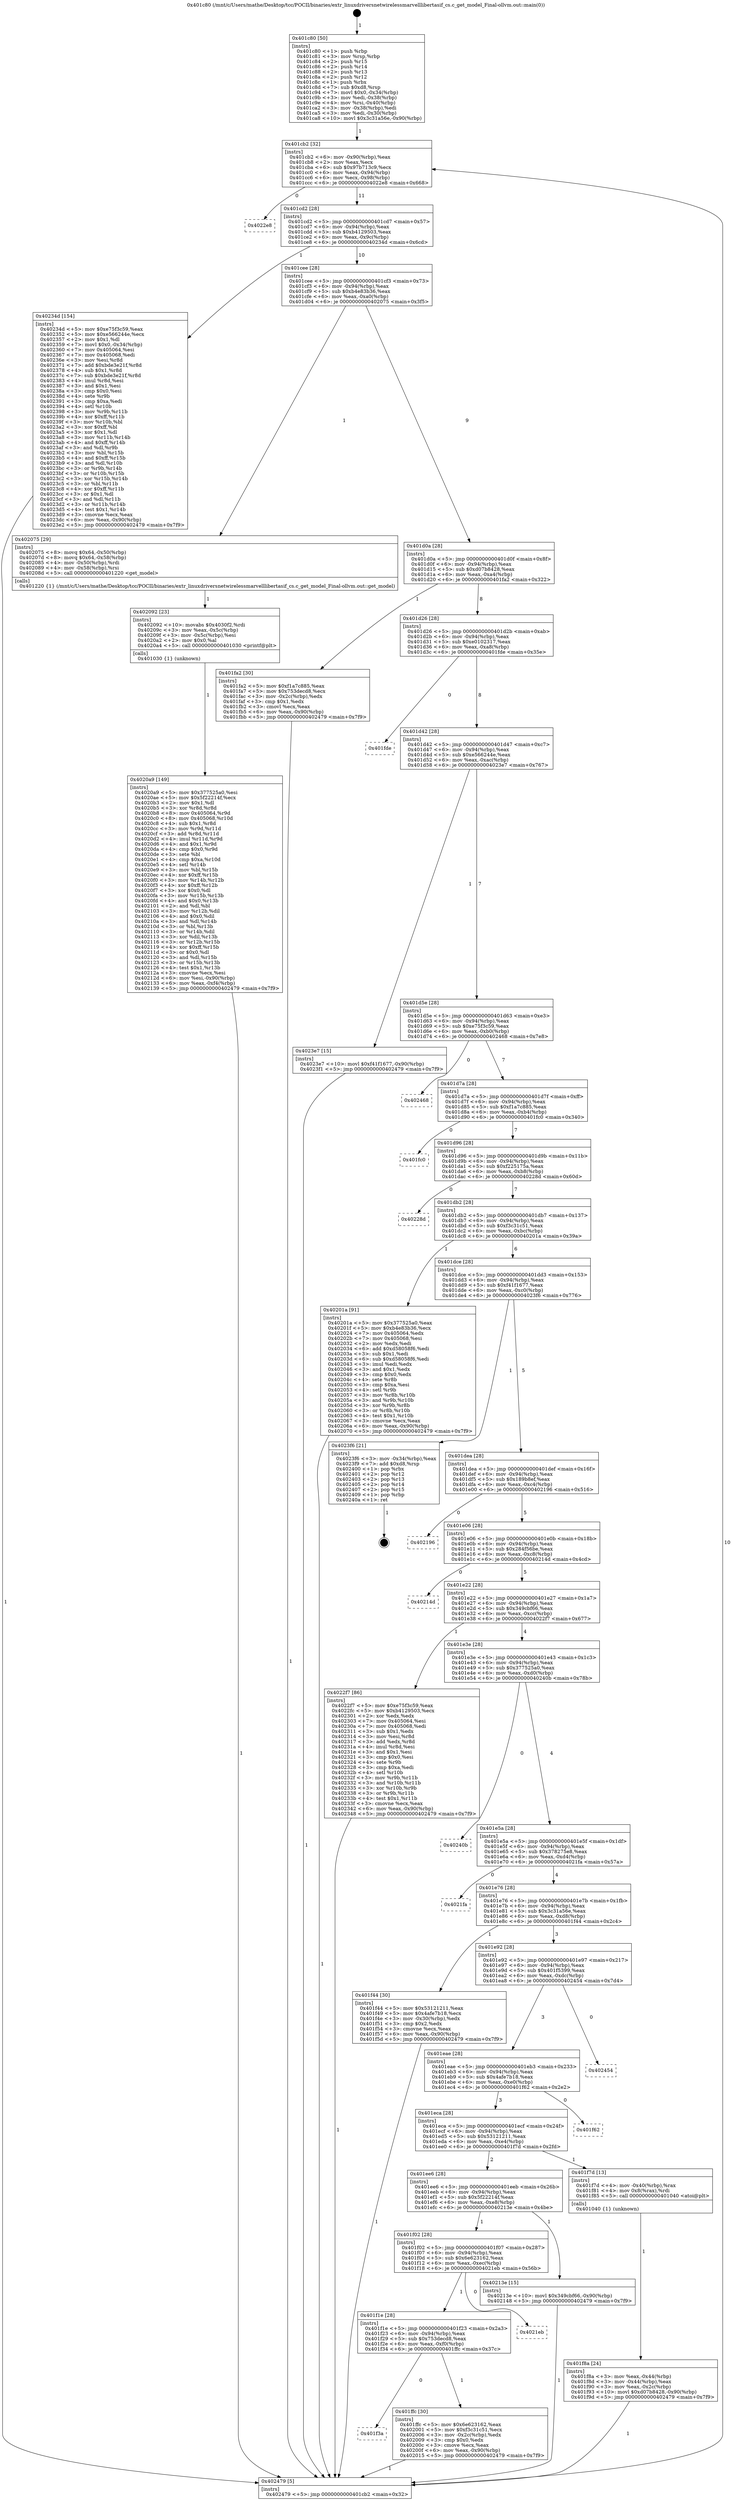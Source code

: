 digraph "0x401c80" {
  label = "0x401c80 (/mnt/c/Users/mathe/Desktop/tcc/POCII/binaries/extr_linuxdriversnetwirelessmarvelllibertasif_cs.c_get_model_Final-ollvm.out::main(0))"
  labelloc = "t"
  node[shape=record]

  Entry [label="",width=0.3,height=0.3,shape=circle,fillcolor=black,style=filled]
  "0x401cb2" [label="{
     0x401cb2 [32]\l
     | [instrs]\l
     &nbsp;&nbsp;0x401cb2 \<+6\>: mov -0x90(%rbp),%eax\l
     &nbsp;&nbsp;0x401cb8 \<+2\>: mov %eax,%ecx\l
     &nbsp;&nbsp;0x401cba \<+6\>: sub $0x97b713c9,%ecx\l
     &nbsp;&nbsp;0x401cc0 \<+6\>: mov %eax,-0x94(%rbp)\l
     &nbsp;&nbsp;0x401cc6 \<+6\>: mov %ecx,-0x98(%rbp)\l
     &nbsp;&nbsp;0x401ccc \<+6\>: je 00000000004022e8 \<main+0x668\>\l
  }"]
  "0x4022e8" [label="{
     0x4022e8\l
  }", style=dashed]
  "0x401cd2" [label="{
     0x401cd2 [28]\l
     | [instrs]\l
     &nbsp;&nbsp;0x401cd2 \<+5\>: jmp 0000000000401cd7 \<main+0x57\>\l
     &nbsp;&nbsp;0x401cd7 \<+6\>: mov -0x94(%rbp),%eax\l
     &nbsp;&nbsp;0x401cdd \<+5\>: sub $0xb4129503,%eax\l
     &nbsp;&nbsp;0x401ce2 \<+6\>: mov %eax,-0x9c(%rbp)\l
     &nbsp;&nbsp;0x401ce8 \<+6\>: je 000000000040234d \<main+0x6cd\>\l
  }"]
  Exit [label="",width=0.3,height=0.3,shape=circle,fillcolor=black,style=filled,peripheries=2]
  "0x40234d" [label="{
     0x40234d [154]\l
     | [instrs]\l
     &nbsp;&nbsp;0x40234d \<+5\>: mov $0xe75f3c59,%eax\l
     &nbsp;&nbsp;0x402352 \<+5\>: mov $0xe566244e,%ecx\l
     &nbsp;&nbsp;0x402357 \<+2\>: mov $0x1,%dl\l
     &nbsp;&nbsp;0x402359 \<+7\>: movl $0x0,-0x34(%rbp)\l
     &nbsp;&nbsp;0x402360 \<+7\>: mov 0x405064,%esi\l
     &nbsp;&nbsp;0x402367 \<+7\>: mov 0x405068,%edi\l
     &nbsp;&nbsp;0x40236e \<+3\>: mov %esi,%r8d\l
     &nbsp;&nbsp;0x402371 \<+7\>: add $0xbde3e21f,%r8d\l
     &nbsp;&nbsp;0x402378 \<+4\>: sub $0x1,%r8d\l
     &nbsp;&nbsp;0x40237c \<+7\>: sub $0xbde3e21f,%r8d\l
     &nbsp;&nbsp;0x402383 \<+4\>: imul %r8d,%esi\l
     &nbsp;&nbsp;0x402387 \<+3\>: and $0x1,%esi\l
     &nbsp;&nbsp;0x40238a \<+3\>: cmp $0x0,%esi\l
     &nbsp;&nbsp;0x40238d \<+4\>: sete %r9b\l
     &nbsp;&nbsp;0x402391 \<+3\>: cmp $0xa,%edi\l
     &nbsp;&nbsp;0x402394 \<+4\>: setl %r10b\l
     &nbsp;&nbsp;0x402398 \<+3\>: mov %r9b,%r11b\l
     &nbsp;&nbsp;0x40239b \<+4\>: xor $0xff,%r11b\l
     &nbsp;&nbsp;0x40239f \<+3\>: mov %r10b,%bl\l
     &nbsp;&nbsp;0x4023a2 \<+3\>: xor $0xff,%bl\l
     &nbsp;&nbsp;0x4023a5 \<+3\>: xor $0x1,%dl\l
     &nbsp;&nbsp;0x4023a8 \<+3\>: mov %r11b,%r14b\l
     &nbsp;&nbsp;0x4023ab \<+4\>: and $0xff,%r14b\l
     &nbsp;&nbsp;0x4023af \<+3\>: and %dl,%r9b\l
     &nbsp;&nbsp;0x4023b2 \<+3\>: mov %bl,%r15b\l
     &nbsp;&nbsp;0x4023b5 \<+4\>: and $0xff,%r15b\l
     &nbsp;&nbsp;0x4023b9 \<+3\>: and %dl,%r10b\l
     &nbsp;&nbsp;0x4023bc \<+3\>: or %r9b,%r14b\l
     &nbsp;&nbsp;0x4023bf \<+3\>: or %r10b,%r15b\l
     &nbsp;&nbsp;0x4023c2 \<+3\>: xor %r15b,%r14b\l
     &nbsp;&nbsp;0x4023c5 \<+3\>: or %bl,%r11b\l
     &nbsp;&nbsp;0x4023c8 \<+4\>: xor $0xff,%r11b\l
     &nbsp;&nbsp;0x4023cc \<+3\>: or $0x1,%dl\l
     &nbsp;&nbsp;0x4023cf \<+3\>: and %dl,%r11b\l
     &nbsp;&nbsp;0x4023d2 \<+3\>: or %r11b,%r14b\l
     &nbsp;&nbsp;0x4023d5 \<+4\>: test $0x1,%r14b\l
     &nbsp;&nbsp;0x4023d9 \<+3\>: cmovne %ecx,%eax\l
     &nbsp;&nbsp;0x4023dc \<+6\>: mov %eax,-0x90(%rbp)\l
     &nbsp;&nbsp;0x4023e2 \<+5\>: jmp 0000000000402479 \<main+0x7f9\>\l
  }"]
  "0x401cee" [label="{
     0x401cee [28]\l
     | [instrs]\l
     &nbsp;&nbsp;0x401cee \<+5\>: jmp 0000000000401cf3 \<main+0x73\>\l
     &nbsp;&nbsp;0x401cf3 \<+6\>: mov -0x94(%rbp),%eax\l
     &nbsp;&nbsp;0x401cf9 \<+5\>: sub $0xb4e83b36,%eax\l
     &nbsp;&nbsp;0x401cfe \<+6\>: mov %eax,-0xa0(%rbp)\l
     &nbsp;&nbsp;0x401d04 \<+6\>: je 0000000000402075 \<main+0x3f5\>\l
  }"]
  "0x4020a9" [label="{
     0x4020a9 [149]\l
     | [instrs]\l
     &nbsp;&nbsp;0x4020a9 \<+5\>: mov $0x377525a0,%esi\l
     &nbsp;&nbsp;0x4020ae \<+5\>: mov $0x5f22214f,%ecx\l
     &nbsp;&nbsp;0x4020b3 \<+2\>: mov $0x1,%dl\l
     &nbsp;&nbsp;0x4020b5 \<+3\>: xor %r8d,%r8d\l
     &nbsp;&nbsp;0x4020b8 \<+8\>: mov 0x405064,%r9d\l
     &nbsp;&nbsp;0x4020c0 \<+8\>: mov 0x405068,%r10d\l
     &nbsp;&nbsp;0x4020c8 \<+4\>: sub $0x1,%r8d\l
     &nbsp;&nbsp;0x4020cc \<+3\>: mov %r9d,%r11d\l
     &nbsp;&nbsp;0x4020cf \<+3\>: add %r8d,%r11d\l
     &nbsp;&nbsp;0x4020d2 \<+4\>: imul %r11d,%r9d\l
     &nbsp;&nbsp;0x4020d6 \<+4\>: and $0x1,%r9d\l
     &nbsp;&nbsp;0x4020da \<+4\>: cmp $0x0,%r9d\l
     &nbsp;&nbsp;0x4020de \<+3\>: sete %bl\l
     &nbsp;&nbsp;0x4020e1 \<+4\>: cmp $0xa,%r10d\l
     &nbsp;&nbsp;0x4020e5 \<+4\>: setl %r14b\l
     &nbsp;&nbsp;0x4020e9 \<+3\>: mov %bl,%r15b\l
     &nbsp;&nbsp;0x4020ec \<+4\>: xor $0xff,%r15b\l
     &nbsp;&nbsp;0x4020f0 \<+3\>: mov %r14b,%r12b\l
     &nbsp;&nbsp;0x4020f3 \<+4\>: xor $0xff,%r12b\l
     &nbsp;&nbsp;0x4020f7 \<+3\>: xor $0x0,%dl\l
     &nbsp;&nbsp;0x4020fa \<+3\>: mov %r15b,%r13b\l
     &nbsp;&nbsp;0x4020fd \<+4\>: and $0x0,%r13b\l
     &nbsp;&nbsp;0x402101 \<+2\>: and %dl,%bl\l
     &nbsp;&nbsp;0x402103 \<+3\>: mov %r12b,%dil\l
     &nbsp;&nbsp;0x402106 \<+4\>: and $0x0,%dil\l
     &nbsp;&nbsp;0x40210a \<+3\>: and %dl,%r14b\l
     &nbsp;&nbsp;0x40210d \<+3\>: or %bl,%r13b\l
     &nbsp;&nbsp;0x402110 \<+3\>: or %r14b,%dil\l
     &nbsp;&nbsp;0x402113 \<+3\>: xor %dil,%r13b\l
     &nbsp;&nbsp;0x402116 \<+3\>: or %r12b,%r15b\l
     &nbsp;&nbsp;0x402119 \<+4\>: xor $0xff,%r15b\l
     &nbsp;&nbsp;0x40211d \<+3\>: or $0x0,%dl\l
     &nbsp;&nbsp;0x402120 \<+3\>: and %dl,%r15b\l
     &nbsp;&nbsp;0x402123 \<+3\>: or %r15b,%r13b\l
     &nbsp;&nbsp;0x402126 \<+4\>: test $0x1,%r13b\l
     &nbsp;&nbsp;0x40212a \<+3\>: cmovne %ecx,%esi\l
     &nbsp;&nbsp;0x40212d \<+6\>: mov %esi,-0x90(%rbp)\l
     &nbsp;&nbsp;0x402133 \<+6\>: mov %eax,-0xf4(%rbp)\l
     &nbsp;&nbsp;0x402139 \<+5\>: jmp 0000000000402479 \<main+0x7f9\>\l
  }"]
  "0x402075" [label="{
     0x402075 [29]\l
     | [instrs]\l
     &nbsp;&nbsp;0x402075 \<+8\>: movq $0x64,-0x50(%rbp)\l
     &nbsp;&nbsp;0x40207d \<+8\>: movq $0x64,-0x58(%rbp)\l
     &nbsp;&nbsp;0x402085 \<+4\>: mov -0x50(%rbp),%rdi\l
     &nbsp;&nbsp;0x402089 \<+4\>: mov -0x58(%rbp),%rsi\l
     &nbsp;&nbsp;0x40208d \<+5\>: call 0000000000401220 \<get_model\>\l
     | [calls]\l
     &nbsp;&nbsp;0x401220 \{1\} (/mnt/c/Users/mathe/Desktop/tcc/POCII/binaries/extr_linuxdriversnetwirelessmarvelllibertasif_cs.c_get_model_Final-ollvm.out::get_model)\l
  }"]
  "0x401d0a" [label="{
     0x401d0a [28]\l
     | [instrs]\l
     &nbsp;&nbsp;0x401d0a \<+5\>: jmp 0000000000401d0f \<main+0x8f\>\l
     &nbsp;&nbsp;0x401d0f \<+6\>: mov -0x94(%rbp),%eax\l
     &nbsp;&nbsp;0x401d15 \<+5\>: sub $0xd07b8428,%eax\l
     &nbsp;&nbsp;0x401d1a \<+6\>: mov %eax,-0xa4(%rbp)\l
     &nbsp;&nbsp;0x401d20 \<+6\>: je 0000000000401fa2 \<main+0x322\>\l
  }"]
  "0x402092" [label="{
     0x402092 [23]\l
     | [instrs]\l
     &nbsp;&nbsp;0x402092 \<+10\>: movabs $0x4030f2,%rdi\l
     &nbsp;&nbsp;0x40209c \<+3\>: mov %eax,-0x5c(%rbp)\l
     &nbsp;&nbsp;0x40209f \<+3\>: mov -0x5c(%rbp),%esi\l
     &nbsp;&nbsp;0x4020a2 \<+2\>: mov $0x0,%al\l
     &nbsp;&nbsp;0x4020a4 \<+5\>: call 0000000000401030 \<printf@plt\>\l
     | [calls]\l
     &nbsp;&nbsp;0x401030 \{1\} (unknown)\l
  }"]
  "0x401fa2" [label="{
     0x401fa2 [30]\l
     | [instrs]\l
     &nbsp;&nbsp;0x401fa2 \<+5\>: mov $0xf1a7c885,%eax\l
     &nbsp;&nbsp;0x401fa7 \<+5\>: mov $0x753decd8,%ecx\l
     &nbsp;&nbsp;0x401fac \<+3\>: mov -0x2c(%rbp),%edx\l
     &nbsp;&nbsp;0x401faf \<+3\>: cmp $0x1,%edx\l
     &nbsp;&nbsp;0x401fb2 \<+3\>: cmovl %ecx,%eax\l
     &nbsp;&nbsp;0x401fb5 \<+6\>: mov %eax,-0x90(%rbp)\l
     &nbsp;&nbsp;0x401fbb \<+5\>: jmp 0000000000402479 \<main+0x7f9\>\l
  }"]
  "0x401d26" [label="{
     0x401d26 [28]\l
     | [instrs]\l
     &nbsp;&nbsp;0x401d26 \<+5\>: jmp 0000000000401d2b \<main+0xab\>\l
     &nbsp;&nbsp;0x401d2b \<+6\>: mov -0x94(%rbp),%eax\l
     &nbsp;&nbsp;0x401d31 \<+5\>: sub $0xe0102317,%eax\l
     &nbsp;&nbsp;0x401d36 \<+6\>: mov %eax,-0xa8(%rbp)\l
     &nbsp;&nbsp;0x401d3c \<+6\>: je 0000000000401fde \<main+0x35e\>\l
  }"]
  "0x401f3a" [label="{
     0x401f3a\l
  }", style=dashed]
  "0x401fde" [label="{
     0x401fde\l
  }", style=dashed]
  "0x401d42" [label="{
     0x401d42 [28]\l
     | [instrs]\l
     &nbsp;&nbsp;0x401d42 \<+5\>: jmp 0000000000401d47 \<main+0xc7\>\l
     &nbsp;&nbsp;0x401d47 \<+6\>: mov -0x94(%rbp),%eax\l
     &nbsp;&nbsp;0x401d4d \<+5\>: sub $0xe566244e,%eax\l
     &nbsp;&nbsp;0x401d52 \<+6\>: mov %eax,-0xac(%rbp)\l
     &nbsp;&nbsp;0x401d58 \<+6\>: je 00000000004023e7 \<main+0x767\>\l
  }"]
  "0x401ffc" [label="{
     0x401ffc [30]\l
     | [instrs]\l
     &nbsp;&nbsp;0x401ffc \<+5\>: mov $0x6e623162,%eax\l
     &nbsp;&nbsp;0x402001 \<+5\>: mov $0xf3c31c51,%ecx\l
     &nbsp;&nbsp;0x402006 \<+3\>: mov -0x2c(%rbp),%edx\l
     &nbsp;&nbsp;0x402009 \<+3\>: cmp $0x0,%edx\l
     &nbsp;&nbsp;0x40200c \<+3\>: cmove %ecx,%eax\l
     &nbsp;&nbsp;0x40200f \<+6\>: mov %eax,-0x90(%rbp)\l
     &nbsp;&nbsp;0x402015 \<+5\>: jmp 0000000000402479 \<main+0x7f9\>\l
  }"]
  "0x4023e7" [label="{
     0x4023e7 [15]\l
     | [instrs]\l
     &nbsp;&nbsp;0x4023e7 \<+10\>: movl $0xf41f1677,-0x90(%rbp)\l
     &nbsp;&nbsp;0x4023f1 \<+5\>: jmp 0000000000402479 \<main+0x7f9\>\l
  }"]
  "0x401d5e" [label="{
     0x401d5e [28]\l
     | [instrs]\l
     &nbsp;&nbsp;0x401d5e \<+5\>: jmp 0000000000401d63 \<main+0xe3\>\l
     &nbsp;&nbsp;0x401d63 \<+6\>: mov -0x94(%rbp),%eax\l
     &nbsp;&nbsp;0x401d69 \<+5\>: sub $0xe75f3c59,%eax\l
     &nbsp;&nbsp;0x401d6e \<+6\>: mov %eax,-0xb0(%rbp)\l
     &nbsp;&nbsp;0x401d74 \<+6\>: je 0000000000402468 \<main+0x7e8\>\l
  }"]
  "0x401f1e" [label="{
     0x401f1e [28]\l
     | [instrs]\l
     &nbsp;&nbsp;0x401f1e \<+5\>: jmp 0000000000401f23 \<main+0x2a3\>\l
     &nbsp;&nbsp;0x401f23 \<+6\>: mov -0x94(%rbp),%eax\l
     &nbsp;&nbsp;0x401f29 \<+5\>: sub $0x753decd8,%eax\l
     &nbsp;&nbsp;0x401f2e \<+6\>: mov %eax,-0xf0(%rbp)\l
     &nbsp;&nbsp;0x401f34 \<+6\>: je 0000000000401ffc \<main+0x37c\>\l
  }"]
  "0x402468" [label="{
     0x402468\l
  }", style=dashed]
  "0x401d7a" [label="{
     0x401d7a [28]\l
     | [instrs]\l
     &nbsp;&nbsp;0x401d7a \<+5\>: jmp 0000000000401d7f \<main+0xff\>\l
     &nbsp;&nbsp;0x401d7f \<+6\>: mov -0x94(%rbp),%eax\l
     &nbsp;&nbsp;0x401d85 \<+5\>: sub $0xf1a7c885,%eax\l
     &nbsp;&nbsp;0x401d8a \<+6\>: mov %eax,-0xb4(%rbp)\l
     &nbsp;&nbsp;0x401d90 \<+6\>: je 0000000000401fc0 \<main+0x340\>\l
  }"]
  "0x4021eb" [label="{
     0x4021eb\l
  }", style=dashed]
  "0x401fc0" [label="{
     0x401fc0\l
  }", style=dashed]
  "0x401d96" [label="{
     0x401d96 [28]\l
     | [instrs]\l
     &nbsp;&nbsp;0x401d96 \<+5\>: jmp 0000000000401d9b \<main+0x11b\>\l
     &nbsp;&nbsp;0x401d9b \<+6\>: mov -0x94(%rbp),%eax\l
     &nbsp;&nbsp;0x401da1 \<+5\>: sub $0xf225175a,%eax\l
     &nbsp;&nbsp;0x401da6 \<+6\>: mov %eax,-0xb8(%rbp)\l
     &nbsp;&nbsp;0x401dac \<+6\>: je 000000000040228d \<main+0x60d\>\l
  }"]
  "0x401f02" [label="{
     0x401f02 [28]\l
     | [instrs]\l
     &nbsp;&nbsp;0x401f02 \<+5\>: jmp 0000000000401f07 \<main+0x287\>\l
     &nbsp;&nbsp;0x401f07 \<+6\>: mov -0x94(%rbp),%eax\l
     &nbsp;&nbsp;0x401f0d \<+5\>: sub $0x6e623162,%eax\l
     &nbsp;&nbsp;0x401f12 \<+6\>: mov %eax,-0xec(%rbp)\l
     &nbsp;&nbsp;0x401f18 \<+6\>: je 00000000004021eb \<main+0x56b\>\l
  }"]
  "0x40228d" [label="{
     0x40228d\l
  }", style=dashed]
  "0x401db2" [label="{
     0x401db2 [28]\l
     | [instrs]\l
     &nbsp;&nbsp;0x401db2 \<+5\>: jmp 0000000000401db7 \<main+0x137\>\l
     &nbsp;&nbsp;0x401db7 \<+6\>: mov -0x94(%rbp),%eax\l
     &nbsp;&nbsp;0x401dbd \<+5\>: sub $0xf3c31c51,%eax\l
     &nbsp;&nbsp;0x401dc2 \<+6\>: mov %eax,-0xbc(%rbp)\l
     &nbsp;&nbsp;0x401dc8 \<+6\>: je 000000000040201a \<main+0x39a\>\l
  }"]
  "0x40213e" [label="{
     0x40213e [15]\l
     | [instrs]\l
     &nbsp;&nbsp;0x40213e \<+10\>: movl $0x349cbf66,-0x90(%rbp)\l
     &nbsp;&nbsp;0x402148 \<+5\>: jmp 0000000000402479 \<main+0x7f9\>\l
  }"]
  "0x40201a" [label="{
     0x40201a [91]\l
     | [instrs]\l
     &nbsp;&nbsp;0x40201a \<+5\>: mov $0x377525a0,%eax\l
     &nbsp;&nbsp;0x40201f \<+5\>: mov $0xb4e83b36,%ecx\l
     &nbsp;&nbsp;0x402024 \<+7\>: mov 0x405064,%edx\l
     &nbsp;&nbsp;0x40202b \<+7\>: mov 0x405068,%esi\l
     &nbsp;&nbsp;0x402032 \<+2\>: mov %edx,%edi\l
     &nbsp;&nbsp;0x402034 \<+6\>: add $0xd58058f6,%edi\l
     &nbsp;&nbsp;0x40203a \<+3\>: sub $0x1,%edi\l
     &nbsp;&nbsp;0x40203d \<+6\>: sub $0xd58058f6,%edi\l
     &nbsp;&nbsp;0x402043 \<+3\>: imul %edi,%edx\l
     &nbsp;&nbsp;0x402046 \<+3\>: and $0x1,%edx\l
     &nbsp;&nbsp;0x402049 \<+3\>: cmp $0x0,%edx\l
     &nbsp;&nbsp;0x40204c \<+4\>: sete %r8b\l
     &nbsp;&nbsp;0x402050 \<+3\>: cmp $0xa,%esi\l
     &nbsp;&nbsp;0x402053 \<+4\>: setl %r9b\l
     &nbsp;&nbsp;0x402057 \<+3\>: mov %r8b,%r10b\l
     &nbsp;&nbsp;0x40205a \<+3\>: and %r9b,%r10b\l
     &nbsp;&nbsp;0x40205d \<+3\>: xor %r9b,%r8b\l
     &nbsp;&nbsp;0x402060 \<+3\>: or %r8b,%r10b\l
     &nbsp;&nbsp;0x402063 \<+4\>: test $0x1,%r10b\l
     &nbsp;&nbsp;0x402067 \<+3\>: cmovne %ecx,%eax\l
     &nbsp;&nbsp;0x40206a \<+6\>: mov %eax,-0x90(%rbp)\l
     &nbsp;&nbsp;0x402070 \<+5\>: jmp 0000000000402479 \<main+0x7f9\>\l
  }"]
  "0x401dce" [label="{
     0x401dce [28]\l
     | [instrs]\l
     &nbsp;&nbsp;0x401dce \<+5\>: jmp 0000000000401dd3 \<main+0x153\>\l
     &nbsp;&nbsp;0x401dd3 \<+6\>: mov -0x94(%rbp),%eax\l
     &nbsp;&nbsp;0x401dd9 \<+5\>: sub $0xf41f1677,%eax\l
     &nbsp;&nbsp;0x401dde \<+6\>: mov %eax,-0xc0(%rbp)\l
     &nbsp;&nbsp;0x401de4 \<+6\>: je 00000000004023f6 \<main+0x776\>\l
  }"]
  "0x401f8a" [label="{
     0x401f8a [24]\l
     | [instrs]\l
     &nbsp;&nbsp;0x401f8a \<+3\>: mov %eax,-0x44(%rbp)\l
     &nbsp;&nbsp;0x401f8d \<+3\>: mov -0x44(%rbp),%eax\l
     &nbsp;&nbsp;0x401f90 \<+3\>: mov %eax,-0x2c(%rbp)\l
     &nbsp;&nbsp;0x401f93 \<+10\>: movl $0xd07b8428,-0x90(%rbp)\l
     &nbsp;&nbsp;0x401f9d \<+5\>: jmp 0000000000402479 \<main+0x7f9\>\l
  }"]
  "0x4023f6" [label="{
     0x4023f6 [21]\l
     | [instrs]\l
     &nbsp;&nbsp;0x4023f6 \<+3\>: mov -0x34(%rbp),%eax\l
     &nbsp;&nbsp;0x4023f9 \<+7\>: add $0xd8,%rsp\l
     &nbsp;&nbsp;0x402400 \<+1\>: pop %rbx\l
     &nbsp;&nbsp;0x402401 \<+2\>: pop %r12\l
     &nbsp;&nbsp;0x402403 \<+2\>: pop %r13\l
     &nbsp;&nbsp;0x402405 \<+2\>: pop %r14\l
     &nbsp;&nbsp;0x402407 \<+2\>: pop %r15\l
     &nbsp;&nbsp;0x402409 \<+1\>: pop %rbp\l
     &nbsp;&nbsp;0x40240a \<+1\>: ret\l
  }"]
  "0x401dea" [label="{
     0x401dea [28]\l
     | [instrs]\l
     &nbsp;&nbsp;0x401dea \<+5\>: jmp 0000000000401def \<main+0x16f\>\l
     &nbsp;&nbsp;0x401def \<+6\>: mov -0x94(%rbp),%eax\l
     &nbsp;&nbsp;0x401df5 \<+5\>: sub $0x189b8ef,%eax\l
     &nbsp;&nbsp;0x401dfa \<+6\>: mov %eax,-0xc4(%rbp)\l
     &nbsp;&nbsp;0x401e00 \<+6\>: je 0000000000402196 \<main+0x516\>\l
  }"]
  "0x401ee6" [label="{
     0x401ee6 [28]\l
     | [instrs]\l
     &nbsp;&nbsp;0x401ee6 \<+5\>: jmp 0000000000401eeb \<main+0x26b\>\l
     &nbsp;&nbsp;0x401eeb \<+6\>: mov -0x94(%rbp),%eax\l
     &nbsp;&nbsp;0x401ef1 \<+5\>: sub $0x5f22214f,%eax\l
     &nbsp;&nbsp;0x401ef6 \<+6\>: mov %eax,-0xe8(%rbp)\l
     &nbsp;&nbsp;0x401efc \<+6\>: je 000000000040213e \<main+0x4be\>\l
  }"]
  "0x402196" [label="{
     0x402196\l
  }", style=dashed]
  "0x401e06" [label="{
     0x401e06 [28]\l
     | [instrs]\l
     &nbsp;&nbsp;0x401e06 \<+5\>: jmp 0000000000401e0b \<main+0x18b\>\l
     &nbsp;&nbsp;0x401e0b \<+6\>: mov -0x94(%rbp),%eax\l
     &nbsp;&nbsp;0x401e11 \<+5\>: sub $0x284f56be,%eax\l
     &nbsp;&nbsp;0x401e16 \<+6\>: mov %eax,-0xc8(%rbp)\l
     &nbsp;&nbsp;0x401e1c \<+6\>: je 000000000040214d \<main+0x4cd\>\l
  }"]
  "0x401f7d" [label="{
     0x401f7d [13]\l
     | [instrs]\l
     &nbsp;&nbsp;0x401f7d \<+4\>: mov -0x40(%rbp),%rax\l
     &nbsp;&nbsp;0x401f81 \<+4\>: mov 0x8(%rax),%rdi\l
     &nbsp;&nbsp;0x401f85 \<+5\>: call 0000000000401040 \<atoi@plt\>\l
     | [calls]\l
     &nbsp;&nbsp;0x401040 \{1\} (unknown)\l
  }"]
  "0x40214d" [label="{
     0x40214d\l
  }", style=dashed]
  "0x401e22" [label="{
     0x401e22 [28]\l
     | [instrs]\l
     &nbsp;&nbsp;0x401e22 \<+5\>: jmp 0000000000401e27 \<main+0x1a7\>\l
     &nbsp;&nbsp;0x401e27 \<+6\>: mov -0x94(%rbp),%eax\l
     &nbsp;&nbsp;0x401e2d \<+5\>: sub $0x349cbf66,%eax\l
     &nbsp;&nbsp;0x401e32 \<+6\>: mov %eax,-0xcc(%rbp)\l
     &nbsp;&nbsp;0x401e38 \<+6\>: je 00000000004022f7 \<main+0x677\>\l
  }"]
  "0x401eca" [label="{
     0x401eca [28]\l
     | [instrs]\l
     &nbsp;&nbsp;0x401eca \<+5\>: jmp 0000000000401ecf \<main+0x24f\>\l
     &nbsp;&nbsp;0x401ecf \<+6\>: mov -0x94(%rbp),%eax\l
     &nbsp;&nbsp;0x401ed5 \<+5\>: sub $0x53121211,%eax\l
     &nbsp;&nbsp;0x401eda \<+6\>: mov %eax,-0xe4(%rbp)\l
     &nbsp;&nbsp;0x401ee0 \<+6\>: je 0000000000401f7d \<main+0x2fd\>\l
  }"]
  "0x4022f7" [label="{
     0x4022f7 [86]\l
     | [instrs]\l
     &nbsp;&nbsp;0x4022f7 \<+5\>: mov $0xe75f3c59,%eax\l
     &nbsp;&nbsp;0x4022fc \<+5\>: mov $0xb4129503,%ecx\l
     &nbsp;&nbsp;0x402301 \<+2\>: xor %edx,%edx\l
     &nbsp;&nbsp;0x402303 \<+7\>: mov 0x405064,%esi\l
     &nbsp;&nbsp;0x40230a \<+7\>: mov 0x405068,%edi\l
     &nbsp;&nbsp;0x402311 \<+3\>: sub $0x1,%edx\l
     &nbsp;&nbsp;0x402314 \<+3\>: mov %esi,%r8d\l
     &nbsp;&nbsp;0x402317 \<+3\>: add %edx,%r8d\l
     &nbsp;&nbsp;0x40231a \<+4\>: imul %r8d,%esi\l
     &nbsp;&nbsp;0x40231e \<+3\>: and $0x1,%esi\l
     &nbsp;&nbsp;0x402321 \<+3\>: cmp $0x0,%esi\l
     &nbsp;&nbsp;0x402324 \<+4\>: sete %r9b\l
     &nbsp;&nbsp;0x402328 \<+3\>: cmp $0xa,%edi\l
     &nbsp;&nbsp;0x40232b \<+4\>: setl %r10b\l
     &nbsp;&nbsp;0x40232f \<+3\>: mov %r9b,%r11b\l
     &nbsp;&nbsp;0x402332 \<+3\>: and %r10b,%r11b\l
     &nbsp;&nbsp;0x402335 \<+3\>: xor %r10b,%r9b\l
     &nbsp;&nbsp;0x402338 \<+3\>: or %r9b,%r11b\l
     &nbsp;&nbsp;0x40233b \<+4\>: test $0x1,%r11b\l
     &nbsp;&nbsp;0x40233f \<+3\>: cmovne %ecx,%eax\l
     &nbsp;&nbsp;0x402342 \<+6\>: mov %eax,-0x90(%rbp)\l
     &nbsp;&nbsp;0x402348 \<+5\>: jmp 0000000000402479 \<main+0x7f9\>\l
  }"]
  "0x401e3e" [label="{
     0x401e3e [28]\l
     | [instrs]\l
     &nbsp;&nbsp;0x401e3e \<+5\>: jmp 0000000000401e43 \<main+0x1c3\>\l
     &nbsp;&nbsp;0x401e43 \<+6\>: mov -0x94(%rbp),%eax\l
     &nbsp;&nbsp;0x401e49 \<+5\>: sub $0x377525a0,%eax\l
     &nbsp;&nbsp;0x401e4e \<+6\>: mov %eax,-0xd0(%rbp)\l
     &nbsp;&nbsp;0x401e54 \<+6\>: je 000000000040240b \<main+0x78b\>\l
  }"]
  "0x401f62" [label="{
     0x401f62\l
  }", style=dashed]
  "0x40240b" [label="{
     0x40240b\l
  }", style=dashed]
  "0x401e5a" [label="{
     0x401e5a [28]\l
     | [instrs]\l
     &nbsp;&nbsp;0x401e5a \<+5\>: jmp 0000000000401e5f \<main+0x1df\>\l
     &nbsp;&nbsp;0x401e5f \<+6\>: mov -0x94(%rbp),%eax\l
     &nbsp;&nbsp;0x401e65 \<+5\>: sub $0x378275e8,%eax\l
     &nbsp;&nbsp;0x401e6a \<+6\>: mov %eax,-0xd4(%rbp)\l
     &nbsp;&nbsp;0x401e70 \<+6\>: je 00000000004021fa \<main+0x57a\>\l
  }"]
  "0x401eae" [label="{
     0x401eae [28]\l
     | [instrs]\l
     &nbsp;&nbsp;0x401eae \<+5\>: jmp 0000000000401eb3 \<main+0x233\>\l
     &nbsp;&nbsp;0x401eb3 \<+6\>: mov -0x94(%rbp),%eax\l
     &nbsp;&nbsp;0x401eb9 \<+5\>: sub $0x4afe7b18,%eax\l
     &nbsp;&nbsp;0x401ebe \<+6\>: mov %eax,-0xe0(%rbp)\l
     &nbsp;&nbsp;0x401ec4 \<+6\>: je 0000000000401f62 \<main+0x2e2\>\l
  }"]
  "0x4021fa" [label="{
     0x4021fa\l
  }", style=dashed]
  "0x401e76" [label="{
     0x401e76 [28]\l
     | [instrs]\l
     &nbsp;&nbsp;0x401e76 \<+5\>: jmp 0000000000401e7b \<main+0x1fb\>\l
     &nbsp;&nbsp;0x401e7b \<+6\>: mov -0x94(%rbp),%eax\l
     &nbsp;&nbsp;0x401e81 \<+5\>: sub $0x3c31a56e,%eax\l
     &nbsp;&nbsp;0x401e86 \<+6\>: mov %eax,-0xd8(%rbp)\l
     &nbsp;&nbsp;0x401e8c \<+6\>: je 0000000000401f44 \<main+0x2c4\>\l
  }"]
  "0x402454" [label="{
     0x402454\l
  }", style=dashed]
  "0x401f44" [label="{
     0x401f44 [30]\l
     | [instrs]\l
     &nbsp;&nbsp;0x401f44 \<+5\>: mov $0x53121211,%eax\l
     &nbsp;&nbsp;0x401f49 \<+5\>: mov $0x4afe7b18,%ecx\l
     &nbsp;&nbsp;0x401f4e \<+3\>: mov -0x30(%rbp),%edx\l
     &nbsp;&nbsp;0x401f51 \<+3\>: cmp $0x2,%edx\l
     &nbsp;&nbsp;0x401f54 \<+3\>: cmovne %ecx,%eax\l
     &nbsp;&nbsp;0x401f57 \<+6\>: mov %eax,-0x90(%rbp)\l
     &nbsp;&nbsp;0x401f5d \<+5\>: jmp 0000000000402479 \<main+0x7f9\>\l
  }"]
  "0x401e92" [label="{
     0x401e92 [28]\l
     | [instrs]\l
     &nbsp;&nbsp;0x401e92 \<+5\>: jmp 0000000000401e97 \<main+0x217\>\l
     &nbsp;&nbsp;0x401e97 \<+6\>: mov -0x94(%rbp),%eax\l
     &nbsp;&nbsp;0x401e9d \<+5\>: sub $0x401f5399,%eax\l
     &nbsp;&nbsp;0x401ea2 \<+6\>: mov %eax,-0xdc(%rbp)\l
     &nbsp;&nbsp;0x401ea8 \<+6\>: je 0000000000402454 \<main+0x7d4\>\l
  }"]
  "0x402479" [label="{
     0x402479 [5]\l
     | [instrs]\l
     &nbsp;&nbsp;0x402479 \<+5\>: jmp 0000000000401cb2 \<main+0x32\>\l
  }"]
  "0x401c80" [label="{
     0x401c80 [50]\l
     | [instrs]\l
     &nbsp;&nbsp;0x401c80 \<+1\>: push %rbp\l
     &nbsp;&nbsp;0x401c81 \<+3\>: mov %rsp,%rbp\l
     &nbsp;&nbsp;0x401c84 \<+2\>: push %r15\l
     &nbsp;&nbsp;0x401c86 \<+2\>: push %r14\l
     &nbsp;&nbsp;0x401c88 \<+2\>: push %r13\l
     &nbsp;&nbsp;0x401c8a \<+2\>: push %r12\l
     &nbsp;&nbsp;0x401c8c \<+1\>: push %rbx\l
     &nbsp;&nbsp;0x401c8d \<+7\>: sub $0xd8,%rsp\l
     &nbsp;&nbsp;0x401c94 \<+7\>: movl $0x0,-0x34(%rbp)\l
     &nbsp;&nbsp;0x401c9b \<+3\>: mov %edi,-0x38(%rbp)\l
     &nbsp;&nbsp;0x401c9e \<+4\>: mov %rsi,-0x40(%rbp)\l
     &nbsp;&nbsp;0x401ca2 \<+3\>: mov -0x38(%rbp),%edi\l
     &nbsp;&nbsp;0x401ca5 \<+3\>: mov %edi,-0x30(%rbp)\l
     &nbsp;&nbsp;0x401ca8 \<+10\>: movl $0x3c31a56e,-0x90(%rbp)\l
  }"]
  Entry -> "0x401c80" [label=" 1"]
  "0x401cb2" -> "0x4022e8" [label=" 0"]
  "0x401cb2" -> "0x401cd2" [label=" 11"]
  "0x4023f6" -> Exit [label=" 1"]
  "0x401cd2" -> "0x40234d" [label=" 1"]
  "0x401cd2" -> "0x401cee" [label=" 10"]
  "0x4023e7" -> "0x402479" [label=" 1"]
  "0x401cee" -> "0x402075" [label=" 1"]
  "0x401cee" -> "0x401d0a" [label=" 9"]
  "0x40234d" -> "0x402479" [label=" 1"]
  "0x401d0a" -> "0x401fa2" [label=" 1"]
  "0x401d0a" -> "0x401d26" [label=" 8"]
  "0x4022f7" -> "0x402479" [label=" 1"]
  "0x401d26" -> "0x401fde" [label=" 0"]
  "0x401d26" -> "0x401d42" [label=" 8"]
  "0x40213e" -> "0x402479" [label=" 1"]
  "0x401d42" -> "0x4023e7" [label=" 1"]
  "0x401d42" -> "0x401d5e" [label=" 7"]
  "0x4020a9" -> "0x402479" [label=" 1"]
  "0x401d5e" -> "0x402468" [label=" 0"]
  "0x401d5e" -> "0x401d7a" [label=" 7"]
  "0x402075" -> "0x402092" [label=" 1"]
  "0x401d7a" -> "0x401fc0" [label=" 0"]
  "0x401d7a" -> "0x401d96" [label=" 7"]
  "0x40201a" -> "0x402479" [label=" 1"]
  "0x401d96" -> "0x40228d" [label=" 0"]
  "0x401d96" -> "0x401db2" [label=" 7"]
  "0x401f1e" -> "0x401f3a" [label=" 0"]
  "0x401db2" -> "0x40201a" [label=" 1"]
  "0x401db2" -> "0x401dce" [label=" 6"]
  "0x401f1e" -> "0x401ffc" [label=" 1"]
  "0x401dce" -> "0x4023f6" [label=" 1"]
  "0x401dce" -> "0x401dea" [label=" 5"]
  "0x401f02" -> "0x401f1e" [label=" 1"]
  "0x401dea" -> "0x402196" [label=" 0"]
  "0x401dea" -> "0x401e06" [label=" 5"]
  "0x401f02" -> "0x4021eb" [label=" 0"]
  "0x401e06" -> "0x40214d" [label=" 0"]
  "0x401e06" -> "0x401e22" [label=" 5"]
  "0x401ffc" -> "0x402479" [label=" 1"]
  "0x401e22" -> "0x4022f7" [label=" 1"]
  "0x401e22" -> "0x401e3e" [label=" 4"]
  "0x401ee6" -> "0x40213e" [label=" 1"]
  "0x401e3e" -> "0x40240b" [label=" 0"]
  "0x401e3e" -> "0x401e5a" [label=" 4"]
  "0x402092" -> "0x4020a9" [label=" 1"]
  "0x401e5a" -> "0x4021fa" [label=" 0"]
  "0x401e5a" -> "0x401e76" [label=" 4"]
  "0x401f8a" -> "0x402479" [label=" 1"]
  "0x401e76" -> "0x401f44" [label=" 1"]
  "0x401e76" -> "0x401e92" [label=" 3"]
  "0x401f44" -> "0x402479" [label=" 1"]
  "0x401c80" -> "0x401cb2" [label=" 1"]
  "0x402479" -> "0x401cb2" [label=" 10"]
  "0x401f7d" -> "0x401f8a" [label=" 1"]
  "0x401e92" -> "0x402454" [label=" 0"]
  "0x401e92" -> "0x401eae" [label=" 3"]
  "0x401fa2" -> "0x402479" [label=" 1"]
  "0x401eae" -> "0x401f62" [label=" 0"]
  "0x401eae" -> "0x401eca" [label=" 3"]
  "0x401ee6" -> "0x401f02" [label=" 1"]
  "0x401eca" -> "0x401f7d" [label=" 1"]
  "0x401eca" -> "0x401ee6" [label=" 2"]
}
